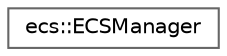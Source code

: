digraph "Graphical Class Hierarchy"
{
 // LATEX_PDF_SIZE
  bgcolor="transparent";
  edge [fontname=Helvetica,fontsize=10,labelfontname=Helvetica,labelfontsize=10];
  node [fontname=Helvetica,fontsize=10,shape=box,height=0.2,width=0.4];
  rankdir="LR";
  Node0 [id="Node000000",label="ecs::ECSManager",height=0.2,width=0.4,color="grey40", fillcolor="white", style="filled",URL="$classecs_1_1_e_c_s_manager.html",tooltip=" "];
}
